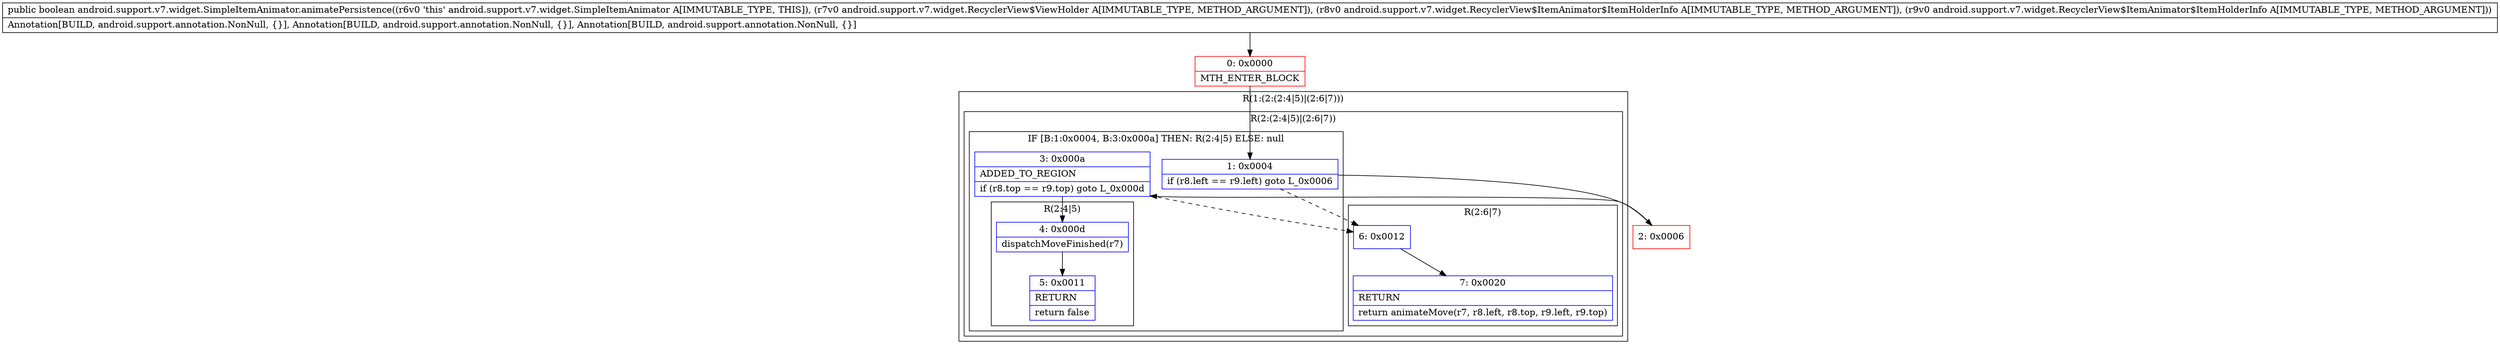 digraph "CFG forandroid.support.v7.widget.SimpleItemAnimator.animatePersistence(Landroid\/support\/v7\/widget\/RecyclerView$ViewHolder;Landroid\/support\/v7\/widget\/RecyclerView$ItemAnimator$ItemHolderInfo;Landroid\/support\/v7\/widget\/RecyclerView$ItemAnimator$ItemHolderInfo;)Z" {
subgraph cluster_Region_880452435 {
label = "R(1:(2:(2:4|5)|(2:6|7)))";
node [shape=record,color=blue];
subgraph cluster_Region_1726875382 {
label = "R(2:(2:4|5)|(2:6|7))";
node [shape=record,color=blue];
subgraph cluster_IfRegion_1195357296 {
label = "IF [B:1:0x0004, B:3:0x000a] THEN: R(2:4|5) ELSE: null";
node [shape=record,color=blue];
Node_1 [shape=record,label="{1\:\ 0x0004|if (r8.left == r9.left) goto L_0x0006\l}"];
Node_3 [shape=record,label="{3\:\ 0x000a|ADDED_TO_REGION\l|if (r8.top == r9.top) goto L_0x000d\l}"];
subgraph cluster_Region_1814022666 {
label = "R(2:4|5)";
node [shape=record,color=blue];
Node_4 [shape=record,label="{4\:\ 0x000d|dispatchMoveFinished(r7)\l}"];
Node_5 [shape=record,label="{5\:\ 0x0011|RETURN\l|return false\l}"];
}
}
subgraph cluster_Region_220105953 {
label = "R(2:6|7)";
node [shape=record,color=blue];
Node_6 [shape=record,label="{6\:\ 0x0012}"];
Node_7 [shape=record,label="{7\:\ 0x0020|RETURN\l|return animateMove(r7, r8.left, r8.top, r9.left, r9.top)\l}"];
}
}
}
Node_0 [shape=record,color=red,label="{0\:\ 0x0000|MTH_ENTER_BLOCK\l}"];
Node_2 [shape=record,color=red,label="{2\:\ 0x0006}"];
MethodNode[shape=record,label="{public boolean android.support.v7.widget.SimpleItemAnimator.animatePersistence((r6v0 'this' android.support.v7.widget.SimpleItemAnimator A[IMMUTABLE_TYPE, THIS]), (r7v0 android.support.v7.widget.RecyclerView$ViewHolder A[IMMUTABLE_TYPE, METHOD_ARGUMENT]), (r8v0 android.support.v7.widget.RecyclerView$ItemAnimator$ItemHolderInfo A[IMMUTABLE_TYPE, METHOD_ARGUMENT]), (r9v0 android.support.v7.widget.RecyclerView$ItemAnimator$ItemHolderInfo A[IMMUTABLE_TYPE, METHOD_ARGUMENT]))  | Annotation[BUILD, android.support.annotation.NonNull, \{\}], Annotation[BUILD, android.support.annotation.NonNull, \{\}], Annotation[BUILD, android.support.annotation.NonNull, \{\}]\l}"];
MethodNode -> Node_0;
Node_1 -> Node_2;
Node_1 -> Node_6[style=dashed];
Node_3 -> Node_4;
Node_3 -> Node_6[style=dashed];
Node_4 -> Node_5;
Node_6 -> Node_7;
Node_0 -> Node_1;
Node_2 -> Node_3;
}

